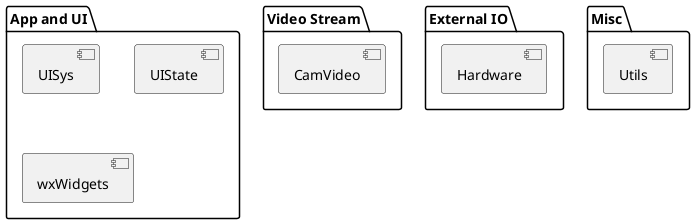 @startuml

package "App and UI" {
  [UISys]
  [UIState]
  [wxWidgets]
}

package "Video Stream" {
  [CamVideo]  
}


package "External IO"{
  [Hardware]
}

package "Misc"{
  [Utils]
}

@enduml